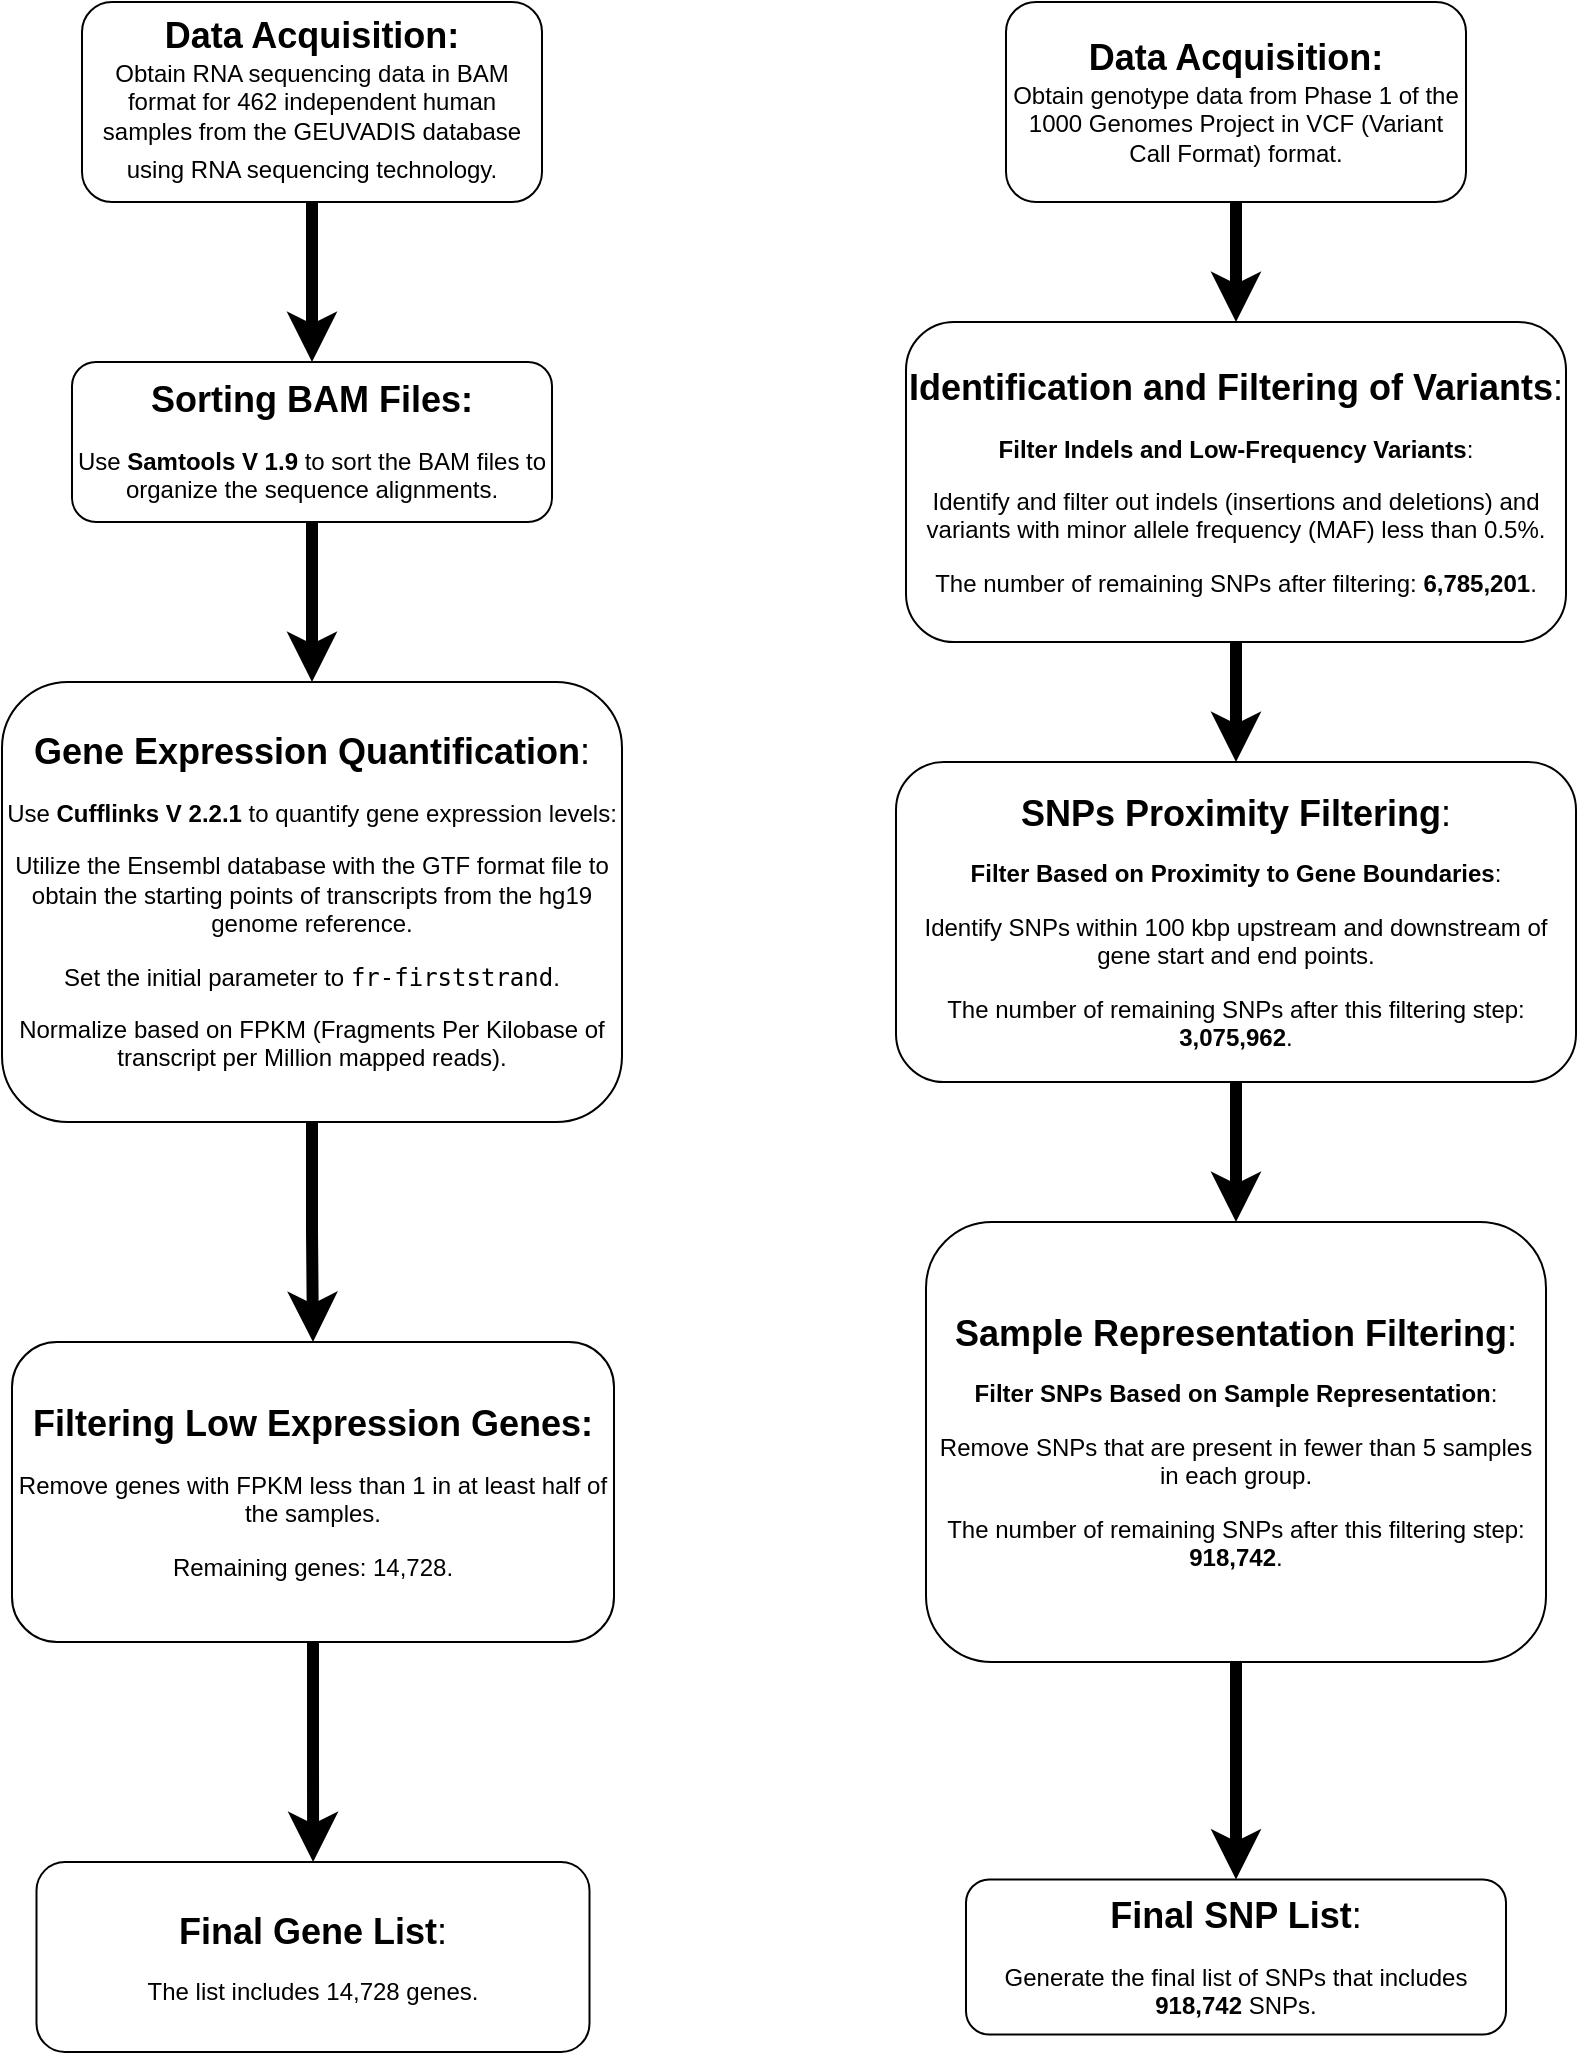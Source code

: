 <mxfile version="24.7.8">
  <diagram id="C5RBs43oDa-KdzZeNtuy" name="Page-1">
    <mxGraphModel dx="954" dy="496" grid="1" gridSize="10" guides="1" tooltips="1" connect="1" arrows="1" fold="1" page="1" pageScale="1" pageWidth="827" pageHeight="1169" math="0" shadow="0">
      <root>
        <mxCell id="WIyWlLk6GJQsqaUBKTNV-0" />
        <mxCell id="WIyWlLk6GJQsqaUBKTNV-1" parent="WIyWlLk6GJQsqaUBKTNV-0" />
        <mxCell id="c5KxyFGN9bZm3WGatxDX-1" value="" style="edgeStyle=orthogonalEdgeStyle;rounded=0;orthogonalLoop=1;jettySize=auto;html=1;strokeWidth=6;" edge="1" parent="WIyWlLk6GJQsqaUBKTNV-1" source="WIyWlLk6GJQsqaUBKTNV-3" target="c5KxyFGN9bZm3WGatxDX-0">
          <mxGeometry relative="1" as="geometry" />
        </mxCell>
        <mxCell id="WIyWlLk6GJQsqaUBKTNV-3" value="&lt;b&gt;&lt;font style=&quot;font-size: 18px;&quot;&gt;Data Acquisition:&lt;/font&gt;&lt;/b&gt;&lt;div&gt;Obtain RNA sequencing data in BAM format for 462 independent human samples from the GEUVADIS database using RNA sequencing technology.&lt;b&gt;&lt;font style=&quot;font-size: 18px;&quot;&gt;&lt;br&gt;&lt;/font&gt;&lt;/b&gt;&lt;/div&gt;" style="rounded=1;whiteSpace=wrap;html=1;fontSize=12;glass=0;strokeWidth=1;shadow=0;" parent="WIyWlLk6GJQsqaUBKTNV-1" vertex="1">
          <mxGeometry x="48" y="20" width="230" height="100" as="geometry" />
        </mxCell>
        <mxCell id="c5KxyFGN9bZm3WGatxDX-3" value="" style="edgeStyle=orthogonalEdgeStyle;rounded=0;orthogonalLoop=1;jettySize=auto;html=1;strokeWidth=6;" edge="1" parent="WIyWlLk6GJQsqaUBKTNV-1" source="c5KxyFGN9bZm3WGatxDX-0" target="c5KxyFGN9bZm3WGatxDX-2">
          <mxGeometry relative="1" as="geometry" />
        </mxCell>
        <mxCell id="c5KxyFGN9bZm3WGatxDX-0" value="&lt;p&gt;&lt;b&gt;&lt;font style=&quot;font-size: 18px;&quot;&gt;Sorting BAM Files:&lt;/font&gt;&lt;/b&gt;&lt;/p&gt;&lt;p&gt;&lt;span style=&quot;background-color: initial;&quot;&gt;Use &lt;/span&gt;&lt;strong style=&quot;background-color: initial;&quot;&gt;Samtools V 1.9&lt;/strong&gt;&lt;span style=&quot;background-color: initial;&quot;&gt; to sort the BAM files to organize the sequence alignments.&lt;/span&gt;&lt;/p&gt;" style="rounded=1;whiteSpace=wrap;html=1;glass=0;strokeWidth=1;shadow=0;" vertex="1" parent="WIyWlLk6GJQsqaUBKTNV-1">
          <mxGeometry x="43" y="200" width="240" height="80" as="geometry" />
        </mxCell>
        <mxCell id="c5KxyFGN9bZm3WGatxDX-5" value="" style="edgeStyle=orthogonalEdgeStyle;rounded=0;orthogonalLoop=1;jettySize=auto;html=1;strokeWidth=6;" edge="1" parent="WIyWlLk6GJQsqaUBKTNV-1" source="c5KxyFGN9bZm3WGatxDX-2" target="c5KxyFGN9bZm3WGatxDX-4">
          <mxGeometry relative="1" as="geometry" />
        </mxCell>
        <mxCell id="c5KxyFGN9bZm3WGatxDX-2" value="&lt;p&gt;&lt;font style=&quot;font-size: 18px;&quot;&gt;&lt;strong&gt;Gene Expression Quantification&lt;/strong&gt;:&lt;/font&gt;&lt;/p&gt;&lt;p&gt;&lt;span style=&quot;background-color: initial;&quot;&gt;Use &lt;/span&gt;&lt;strong style=&quot;background-color: initial;&quot;&gt;Cufflinks V 2.2.1&lt;/strong&gt;&lt;span style=&quot;background-color: initial;&quot;&gt; to quantify gene expression levels:&lt;/span&gt;&lt;/p&gt;&lt;p&gt;&lt;span style=&quot;background-color: initial;&quot;&gt;Utilize the Ensembl database with the GTF format file to obtain the starting points of transcripts from the hg19 genome reference.&lt;/span&gt;&lt;/p&gt;&lt;p&gt;&lt;span style=&quot;background-color: initial;&quot;&gt;Set the initial parameter to &lt;/span&gt;&lt;code style=&quot;background-color: initial;&quot;&gt;fr-firststrand&lt;/code&gt;&lt;span style=&quot;background-color: initial;&quot;&gt;.&lt;/span&gt;&lt;/p&gt;&lt;p&gt;&lt;span style=&quot;background-color: initial;&quot;&gt;Normalize based on FPKM (Fragments Per Kilobase of transcript per Million mapped reads).&lt;/span&gt;&lt;/p&gt;" style="rounded=1;whiteSpace=wrap;html=1;glass=0;strokeWidth=1;shadow=0;" vertex="1" parent="WIyWlLk6GJQsqaUBKTNV-1">
          <mxGeometry x="8" y="360" width="310" height="220" as="geometry" />
        </mxCell>
        <mxCell id="c5KxyFGN9bZm3WGatxDX-7" value="" style="edgeStyle=orthogonalEdgeStyle;rounded=0;orthogonalLoop=1;jettySize=auto;html=1;strokeWidth=6;" edge="1" parent="WIyWlLk6GJQsqaUBKTNV-1" source="c5KxyFGN9bZm3WGatxDX-4" target="c5KxyFGN9bZm3WGatxDX-6">
          <mxGeometry relative="1" as="geometry" />
        </mxCell>
        <mxCell id="c5KxyFGN9bZm3WGatxDX-4" value="&lt;p&gt;&lt;b&gt;&lt;font style=&quot;font-size: 18px;&quot;&gt;Filtering Low Expression Genes:&lt;/font&gt;&lt;/b&gt;&lt;/p&gt;&lt;p&gt;&lt;span style=&quot;background-color: initial;&quot;&gt;Remove genes with FPKM less than 1 in at least half of the samples.&lt;/span&gt;&lt;/p&gt;&lt;p&gt;&lt;span style=&quot;background-color: initial;&quot;&gt;Remaining genes: 14,728.&lt;/span&gt;&lt;/p&gt;" style="rounded=1;whiteSpace=wrap;html=1;glass=0;strokeWidth=1;shadow=0;" vertex="1" parent="WIyWlLk6GJQsqaUBKTNV-1">
          <mxGeometry x="13" y="690" width="301" height="150" as="geometry" />
        </mxCell>
        <mxCell id="c5KxyFGN9bZm3WGatxDX-6" value="&lt;p&gt;&lt;font style=&quot;font-size: 18px;&quot;&gt;&lt;strong&gt;Final Gene List&lt;/strong&gt;:&lt;/font&gt;&lt;/p&gt;&lt;p&gt;&lt;span style=&quot;background-color: initial;&quot;&gt;The list includes 14,728 genes.&lt;/span&gt;&lt;/p&gt;" style="rounded=1;whiteSpace=wrap;html=1;glass=0;strokeWidth=1;shadow=0;" vertex="1" parent="WIyWlLk6GJQsqaUBKTNV-1">
          <mxGeometry x="25.25" y="950" width="276.5" height="95" as="geometry" />
        </mxCell>
        <mxCell id="c5KxyFGN9bZm3WGatxDX-10" value="" style="edgeStyle=orthogonalEdgeStyle;rounded=0;orthogonalLoop=1;jettySize=auto;html=1;strokeWidth=6;" edge="1" parent="WIyWlLk6GJQsqaUBKTNV-1" source="c5KxyFGN9bZm3WGatxDX-8" target="c5KxyFGN9bZm3WGatxDX-9">
          <mxGeometry relative="1" as="geometry" />
        </mxCell>
        <mxCell id="c5KxyFGN9bZm3WGatxDX-8" value="&lt;b&gt;&lt;font style=&quot;font-size: 18px;&quot;&gt;Data Acquisition:&lt;/font&gt;&lt;/b&gt;&lt;div&gt;&lt;div&gt;&lt;span style=&quot;background-color: initial;&quot;&gt;Obtain genotype data from Phase 1 of the 1000 Genomes Project in VCF (Variant Call Format) format.&lt;/span&gt;&lt;/div&gt;&lt;/div&gt;" style="rounded=1;whiteSpace=wrap;html=1;fontSize=12;glass=0;strokeWidth=1;shadow=0;" vertex="1" parent="WIyWlLk6GJQsqaUBKTNV-1">
          <mxGeometry x="510" y="20" width="230" height="100" as="geometry" />
        </mxCell>
        <mxCell id="c5KxyFGN9bZm3WGatxDX-12" value="" style="edgeStyle=orthogonalEdgeStyle;rounded=0;orthogonalLoop=1;jettySize=auto;html=1;strokeWidth=6;" edge="1" parent="WIyWlLk6GJQsqaUBKTNV-1" source="c5KxyFGN9bZm3WGatxDX-9" target="c5KxyFGN9bZm3WGatxDX-11">
          <mxGeometry relative="1" as="geometry" />
        </mxCell>
        <mxCell id="c5KxyFGN9bZm3WGatxDX-9" value="&lt;p&gt;&lt;font style=&quot;font-size: 18px;&quot;&gt;&lt;strong&gt;Identification and Filtering of Variants&lt;/strong&gt;:&lt;/font&gt;&lt;/p&gt;&lt;p&gt;&lt;strong style=&quot;background-color: initial;&quot;&gt;Filter Indels and Low-Frequency Variants&lt;/strong&gt;&lt;span style=&quot;background-color: initial;&quot;&gt;:&lt;/span&gt;&lt;/p&gt;&lt;p&gt;&lt;span style=&quot;background-color: initial;&quot;&gt;Identify and filter out indels (insertions and deletions) and variants with minor allele frequency (MAF) less than 0.5%.&lt;/span&gt;&lt;/p&gt;&lt;p&gt;&lt;span style=&quot;background-color: initial;&quot;&gt;The number of remaining SNPs after filtering: &lt;/span&gt;&lt;strong style=&quot;background-color: initial;&quot;&gt;6,785,201&lt;/strong&gt;&lt;span style=&quot;background-color: initial;&quot;&gt;.&lt;/span&gt;&lt;/p&gt;" style="rounded=1;whiteSpace=wrap;html=1;glass=0;strokeWidth=1;shadow=0;" vertex="1" parent="WIyWlLk6GJQsqaUBKTNV-1">
          <mxGeometry x="460" y="180" width="330" height="160" as="geometry" />
        </mxCell>
        <mxCell id="c5KxyFGN9bZm3WGatxDX-14" value="" style="edgeStyle=orthogonalEdgeStyle;rounded=0;orthogonalLoop=1;jettySize=auto;html=1;strokeWidth=6;" edge="1" parent="WIyWlLk6GJQsqaUBKTNV-1" source="c5KxyFGN9bZm3WGatxDX-11" target="c5KxyFGN9bZm3WGatxDX-13">
          <mxGeometry relative="1" as="geometry" />
        </mxCell>
        <mxCell id="c5KxyFGN9bZm3WGatxDX-11" value="&lt;p&gt;&lt;font style=&quot;font-size: 18px;&quot;&gt;&lt;strong&gt;SNPs Proximity Filtering&lt;/strong&gt;:&lt;/font&gt;&lt;/p&gt;&lt;p&gt;&lt;strong style=&quot;background-color: initial;&quot;&gt;Filter Based on Proximity to Gene Boundaries&lt;/strong&gt;&lt;span style=&quot;background-color: initial;&quot;&gt;:&lt;/span&gt;&lt;/p&gt;&lt;p&gt;&lt;span style=&quot;background-color: initial;&quot;&gt;Identify SNPs within 100 kbp upstream and downstream of gene start and end points.&lt;/span&gt;&lt;/p&gt;&lt;p&gt;&lt;span style=&quot;background-color: initial;&quot;&gt;The number of remaining SNPs after this filtering step: &lt;/span&gt;&lt;strong style=&quot;background-color: initial;&quot;&gt;3,075,962&lt;/strong&gt;&lt;span style=&quot;background-color: initial;&quot;&gt;.&lt;/span&gt;&lt;/p&gt;" style="rounded=1;whiteSpace=wrap;html=1;glass=0;strokeWidth=1;shadow=0;" vertex="1" parent="WIyWlLk6GJQsqaUBKTNV-1">
          <mxGeometry x="455" y="400" width="340" height="160" as="geometry" />
        </mxCell>
        <mxCell id="c5KxyFGN9bZm3WGatxDX-16" value="" style="edgeStyle=orthogonalEdgeStyle;rounded=0;orthogonalLoop=1;jettySize=auto;html=1;strokeWidth=6;" edge="1" parent="WIyWlLk6GJQsqaUBKTNV-1" source="c5KxyFGN9bZm3WGatxDX-13" target="c5KxyFGN9bZm3WGatxDX-15">
          <mxGeometry relative="1" as="geometry" />
        </mxCell>
        <mxCell id="c5KxyFGN9bZm3WGatxDX-13" value="&lt;p&gt;&lt;font style=&quot;font-size: 18px;&quot;&gt;&lt;strong&gt;Sample Representation Filtering&lt;/strong&gt;:&lt;/font&gt;&lt;/p&gt;&lt;p&gt;&lt;strong style=&quot;background-color: initial;&quot;&gt;Filter SNPs Based on Sample Representation&lt;/strong&gt;&lt;span style=&quot;background-color: initial;&quot;&gt;:&lt;/span&gt;&lt;/p&gt;&lt;p&gt;&lt;span style=&quot;background-color: initial;&quot;&gt;Remove SNPs that are present in fewer than 5 samples in each group.&lt;/span&gt;&lt;/p&gt;&lt;p&gt;&lt;span style=&quot;background-color: initial;&quot;&gt;The number of remaining SNPs after this filtering step: &lt;/span&gt;&lt;strong style=&quot;background-color: initial;&quot;&gt;918,742&lt;/strong&gt;&lt;span style=&quot;background-color: initial;&quot;&gt;.&lt;/span&gt;&lt;/p&gt;" style="rounded=1;whiteSpace=wrap;html=1;glass=0;strokeWidth=1;shadow=0;" vertex="1" parent="WIyWlLk6GJQsqaUBKTNV-1">
          <mxGeometry x="470" y="630" width="310" height="220" as="geometry" />
        </mxCell>
        <mxCell id="c5KxyFGN9bZm3WGatxDX-15" value="&lt;p&gt;&lt;font style=&quot;font-size: 18px;&quot;&gt;&lt;strong&gt;Final SNP List&lt;/strong&gt;:&lt;/font&gt;&lt;/p&gt;&lt;p&gt;&lt;span style=&quot;background-color: initial;&quot;&gt;Generate the final list of SNPs that includes &lt;/span&gt;&lt;strong style=&quot;background-color: initial;&quot;&gt;918,742&lt;/strong&gt;&lt;span style=&quot;background-color: initial;&quot;&gt; SNPs.&lt;/span&gt;&lt;/p&gt;" style="rounded=1;whiteSpace=wrap;html=1;glass=0;strokeWidth=1;shadow=0;" vertex="1" parent="WIyWlLk6GJQsqaUBKTNV-1">
          <mxGeometry x="490" y="958.75" width="270" height="77.5" as="geometry" />
        </mxCell>
      </root>
    </mxGraphModel>
  </diagram>
</mxfile>

